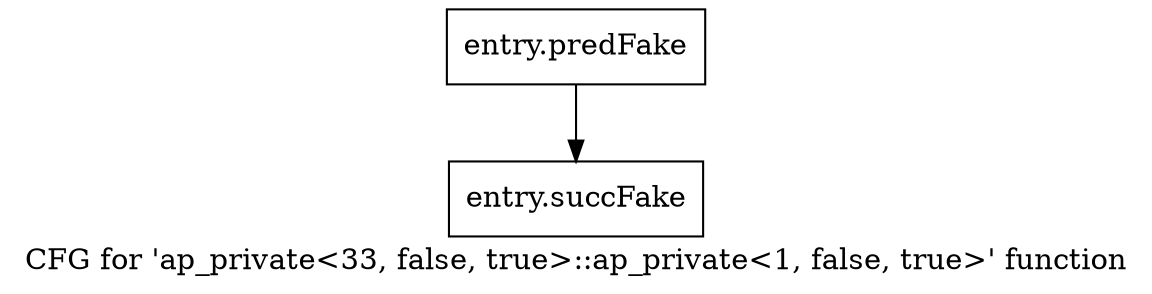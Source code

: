 digraph "CFG for 'ap_private\<33, false, true\>::ap_private\<1, false, true\>' function" {
	label="CFG for 'ap_private\<33, false, true\>::ap_private\<1, false, true\>' function";

	Node0x3ba0960 [shape=record,filename="",linenumber="",label="{entry.predFake}"];
	Node0x3ba0960 -> Node0x3e88ec0[ callList="" memoryops="" filename="/tools/Xilinx/Vitis_HLS/2022.1/include/etc/ap_private.h" execusionnum="96"];
	Node0x3e88ec0 [shape=record,filename="/tools/Xilinx/Vitis_HLS/2022.1/include/etc/ap_private.h",linenumber="1746",label="{entry.succFake}"];
}
